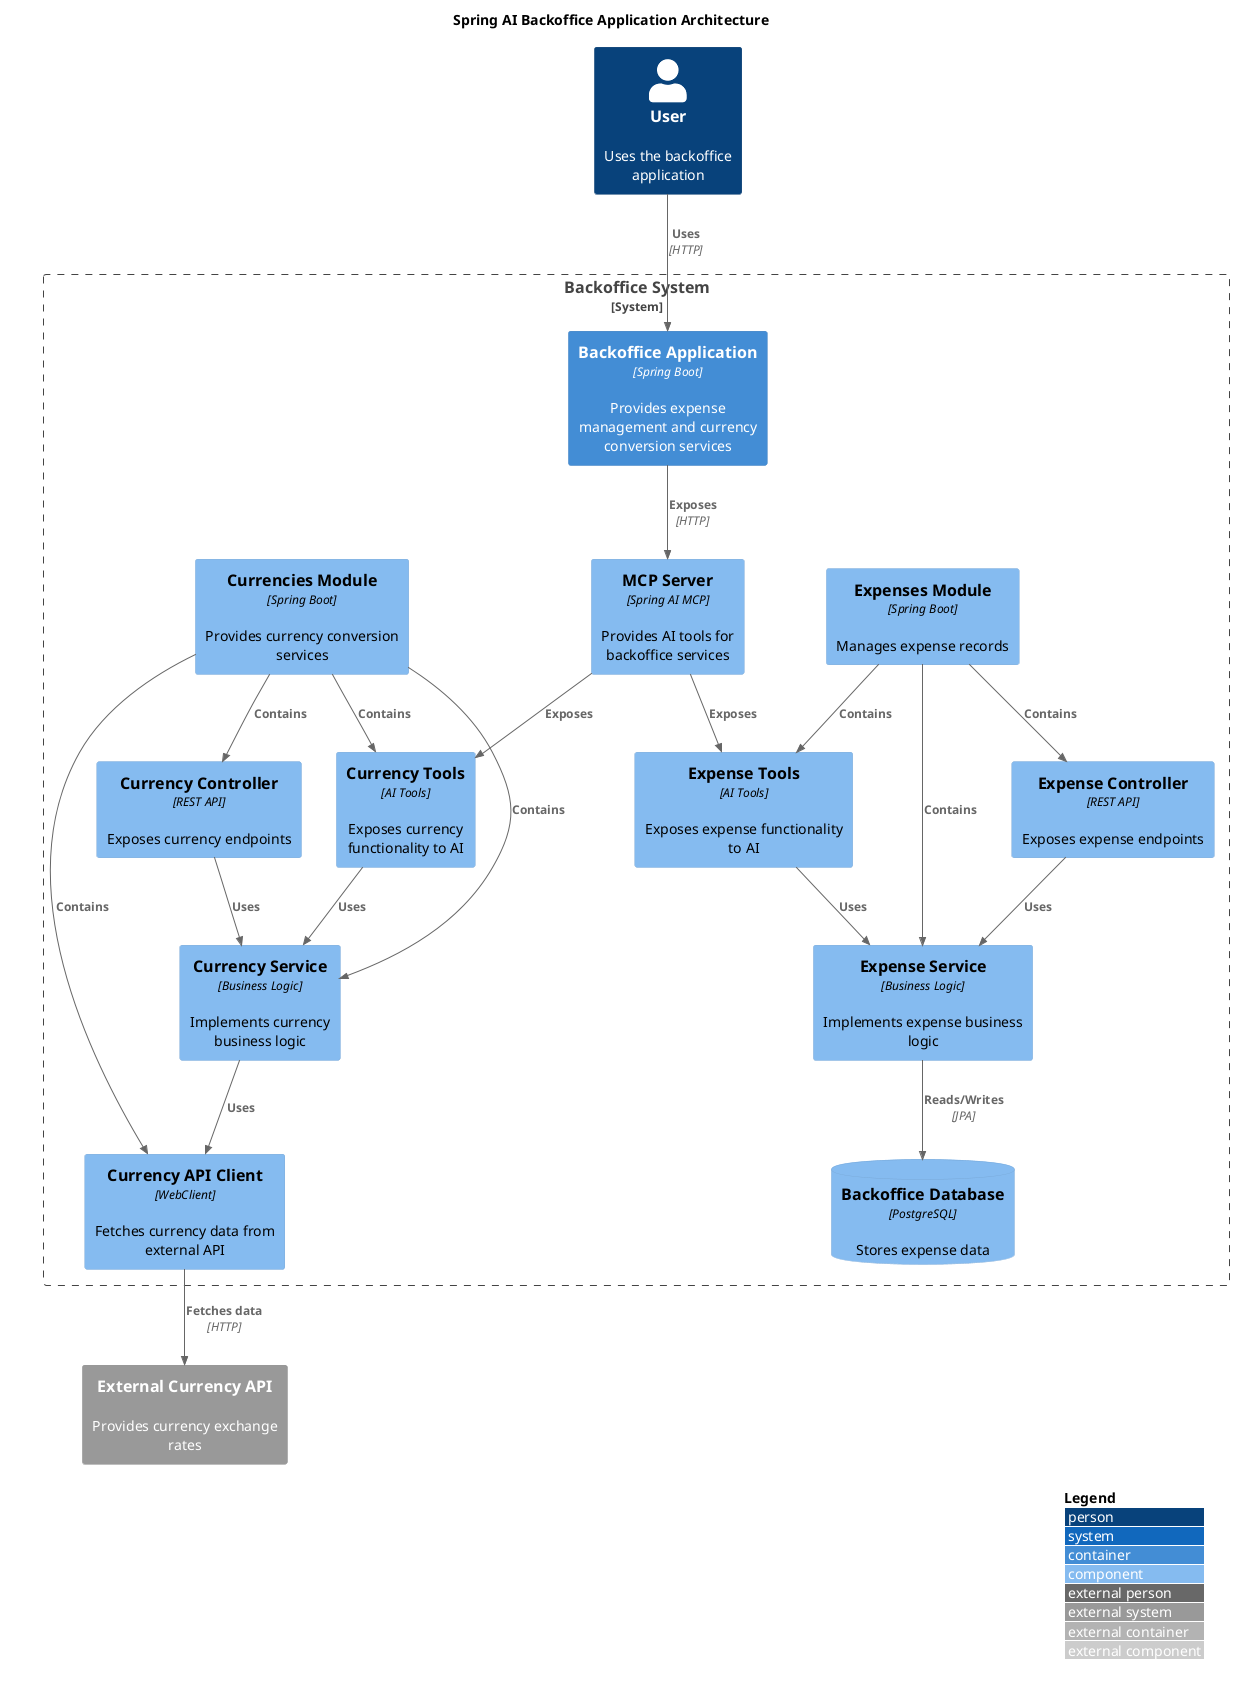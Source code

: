 @startuml
!include <C4/C4_Component>

LAYOUT_WITH_LEGEND()

title Spring AI Backoffice Application Architecture

Person(user, "User", "Uses the backoffice application")

System_Boundary(backoffice_system, "Backoffice System") {
    Container(backoffice_app, "Backoffice Application", "Spring Boot", "Provides expense management and currency conversion services")

    Component(mcp_server, "MCP Server", "Spring AI MCP", "Provides AI tools for backoffice services")

    ComponentDb(backoffice_db, "Backoffice Database", "PostgreSQL", "Stores expense data")

    Component(expenses_module, "Expenses Module", "Spring Boot", "Manages expense records")
    Component(currencies_module, "Currencies Module", "Spring Boot", "Provides currency conversion services")

    Component(expense_controller, "Expense Controller", "REST API", "Exposes expense endpoints")
    Component(expense_service, "Expense Service", "Business Logic", "Implements expense business logic")
    Component(expense_tools, "Expense Tools", "AI Tools", "Exposes expense functionality to AI")

    Component(currency_controller, "Currency Controller", "REST API", "Exposes currency endpoints")
    Component(currency_service, "Currency Service", "Business Logic", "Implements currency business logic")
    Component(currency_tools, "Currency Tools", "AI Tools", "Exposes currency functionality to AI")

    Component(currency_api_client, "Currency API Client", "WebClient", "Fetches currency data from external API")
}

System_Ext(external_currency_api, "External Currency API", "Provides currency exchange rates")

Rel(user, backoffice_app, "Uses", "HTTP")
Rel(backoffice_app, mcp_server, "Exposes", "HTTP")

Rel(expenses_module, expense_controller, "Contains")
Rel(expenses_module, expense_service, "Contains")
Rel(expenses_module, expense_tools, "Contains")

Rel(currencies_module, currency_controller, "Contains")
Rel(currencies_module, currency_service, "Contains")
Rel(currencies_module, currency_tools, "Contains")
Rel(currencies_module, currency_api_client, "Contains")

Rel(expense_controller, expense_service, "Uses")
Rel(expense_tools, expense_service, "Uses")
Rel(expense_service, backoffice_db, "Reads/Writes", "JPA")

Rel(currency_controller, currency_service, "Uses")
Rel(currency_tools, currency_service, "Uses")
Rel(currency_service, currency_api_client, "Uses")
Rel(currency_api_client, external_currency_api, "Fetches data", "HTTP")

Rel(mcp_server, expense_tools, "Exposes")
Rel(mcp_server, currency_tools, "Exposes")

@enduml
